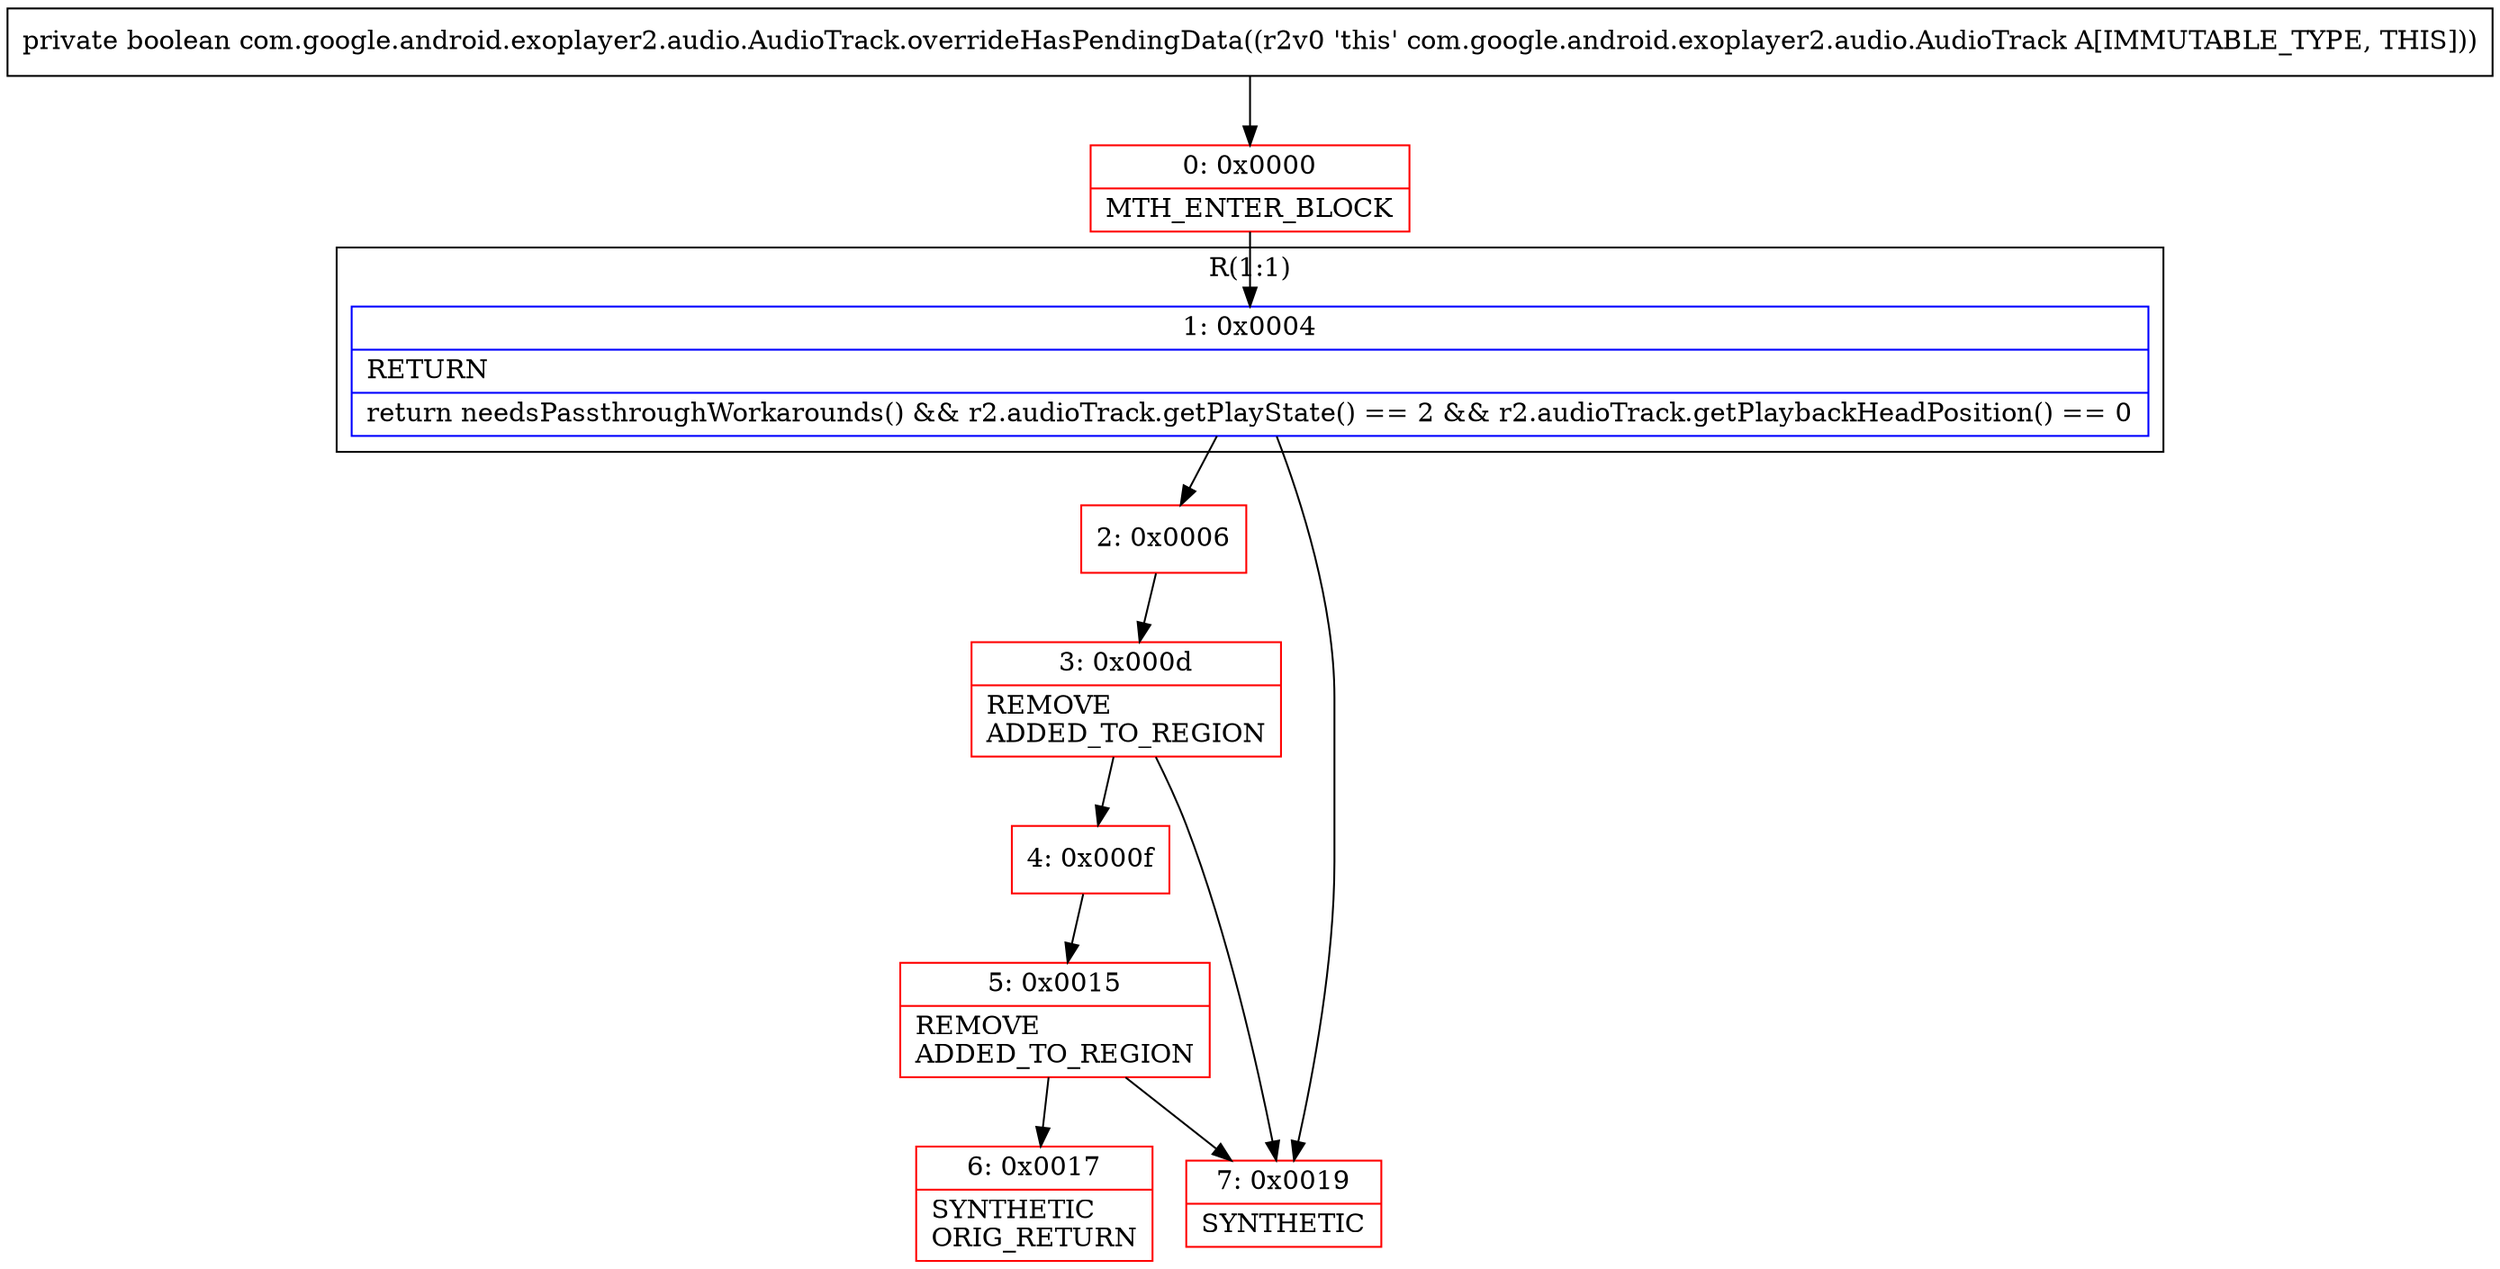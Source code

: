 digraph "CFG forcom.google.android.exoplayer2.audio.AudioTrack.overrideHasPendingData()Z" {
subgraph cluster_Region_2030715522 {
label = "R(1:1)";
node [shape=record,color=blue];
Node_1 [shape=record,label="{1\:\ 0x0004|RETURN\l|return needsPassthroughWorkarounds() && r2.audioTrack.getPlayState() == 2 && r2.audioTrack.getPlaybackHeadPosition() == 0\l}"];
}
Node_0 [shape=record,color=red,label="{0\:\ 0x0000|MTH_ENTER_BLOCK\l}"];
Node_2 [shape=record,color=red,label="{2\:\ 0x0006}"];
Node_3 [shape=record,color=red,label="{3\:\ 0x000d|REMOVE\lADDED_TO_REGION\l}"];
Node_4 [shape=record,color=red,label="{4\:\ 0x000f}"];
Node_5 [shape=record,color=red,label="{5\:\ 0x0015|REMOVE\lADDED_TO_REGION\l}"];
Node_6 [shape=record,color=red,label="{6\:\ 0x0017|SYNTHETIC\lORIG_RETURN\l}"];
Node_7 [shape=record,color=red,label="{7\:\ 0x0019|SYNTHETIC\l}"];
MethodNode[shape=record,label="{private boolean com.google.android.exoplayer2.audio.AudioTrack.overrideHasPendingData((r2v0 'this' com.google.android.exoplayer2.audio.AudioTrack A[IMMUTABLE_TYPE, THIS])) }"];
MethodNode -> Node_0;
Node_1 -> Node_2;
Node_1 -> Node_7;
Node_0 -> Node_1;
Node_2 -> Node_3;
Node_3 -> Node_4;
Node_3 -> Node_7;
Node_4 -> Node_5;
Node_5 -> Node_6;
Node_5 -> Node_7;
}

